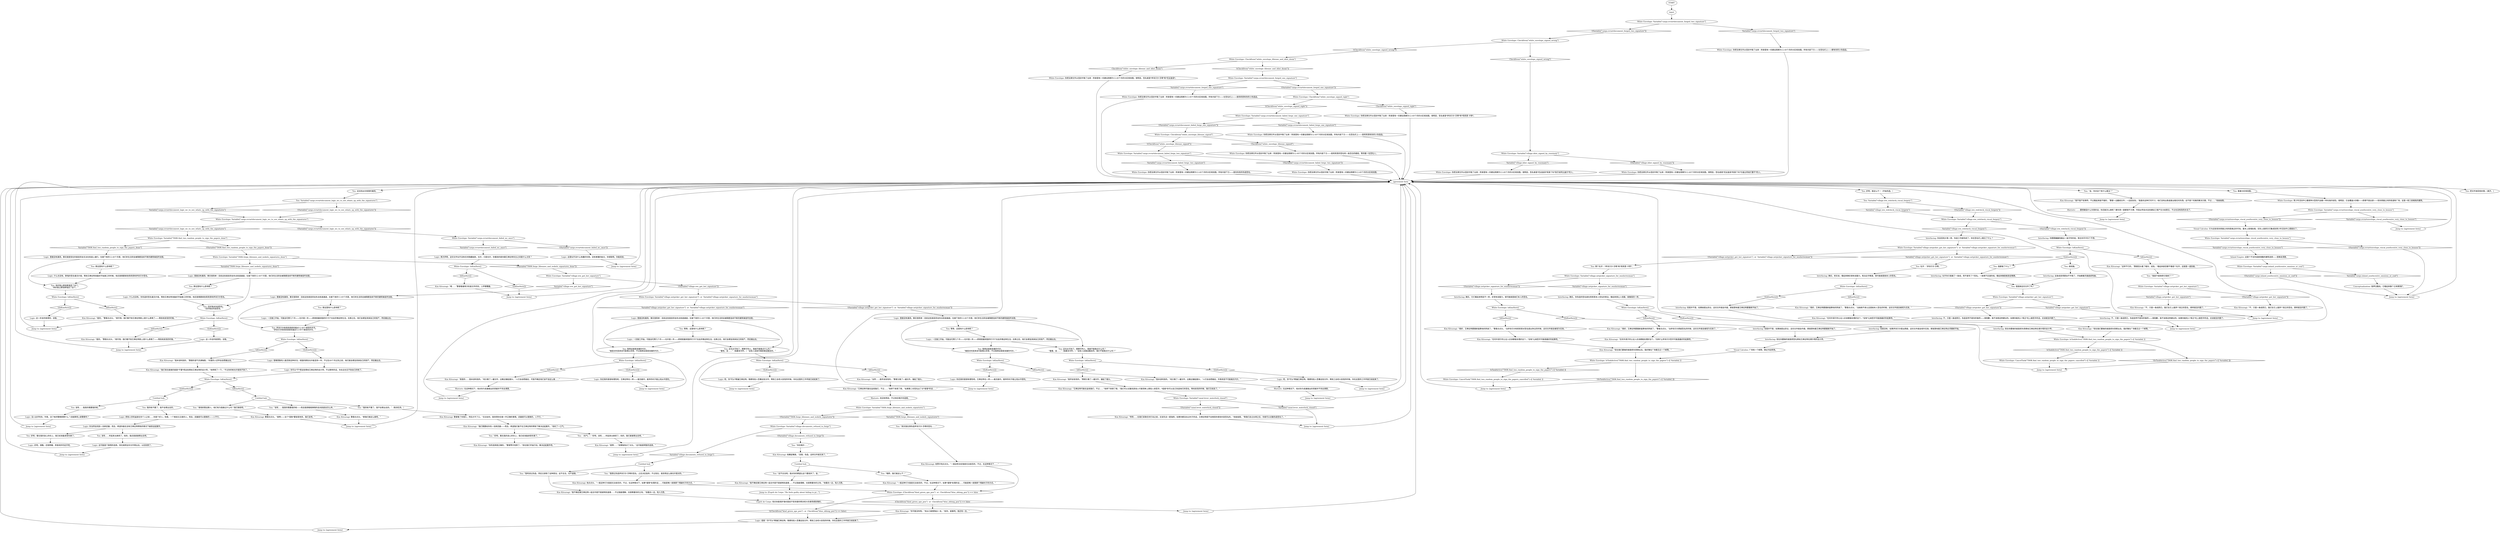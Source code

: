 # INVENTORY / DOCUMENTS
# Interaction with the documents Evrart asks you to sign.
# ==================================================
digraph G {
	  0 [label="START"];
	  1 [label="input"];
	  2 [label="Rhetoric: 他没有明说，不过他在暗示你造假。"];
	  3 [label="Rhetoric: 在这种情况下，他对你为发展做出的贡献并不完全满意。"];
	  4 [label="You: 设法找出交易里的漏洞。"];
	  5 [label="You: Variable[\"cargo.evrartdocument_logic_wc_to_see_whats_up_with_the_signatures\"]"];
	  6 [label="Variable[\"cargo.evrartdocument_logic_wc_to_see_whats_up_with_the_signatures\"]", shape=diamond];
	  7 [label="!(Variable[\"cargo.evrartdocument_logic_wc_to_see_whats_up_with_the_signatures\"])", shape=diamond];
	  8 [label="Kim Kitsuragi: “我本该料到的。”警督的语气充满悔意。“村里的人迟早会自愿搬出去。”"];
	  9 [label="You: 那这里有什么影响呢？"];
	  10 [label="Jump to: [agreement form]"];
	  11 [label="Logic: 你当然会找到一支新武器，而且，希望你能在没有艾弗拉特帮助的情况下破获这起案件。"];
	  12 [label="You: 等等，这里有什么影响呢？"];
	  13 [label="Jump to: [agreement form]"];
	  14 [label="Jump to: [agreement form]"];
	  15 [label="White Envelope: Variable[\"village.ww_redcheck_viscal_forgery\"]"];
	  16 [label="Variable[\"village.ww_redcheck_viscal_forgery\"]", shape=diamond];
	  17 [label="!(Variable[\"village.ww_redcheck_viscal_forgery\"])", shape=diamond];
	  18 [label="White Envelope: IsKimHere()"];
	  19 [label="IsKimHere()", shape=diamond];
	  20 [label="!(IsKimHere())", shape=diamond];
	  21 [label="Kim Kitsuragi: “是啊……”他懊恼地点了点头。“这可能是明智的选择。”"];
	  22 [label="Inland Empire: 这是个不吉利或者很酷的建筑选择——很难说清楚。"];
	  23 [label="You: 这也太可怕了。那群可怜人。我就不能做点什么吗？\n“看啦，金……”（指着复印件。）“这些人会因为噪音被迫搬走的。”"];
	  24 [label="Kim Kitsuragi: “我不确定跟艾弗拉特一起合作是不是就特别道德……不过我能理解，也很尊重你的立场。”他看向一边，陷入沉思。"];
	  25 [label="Interfacing: 现在你要做的就是把东西寄给艾弗拉特在德尔塔的会计师。"];
	  26 [label="White Envelope: CheckItem(\"white_envelope_lilienne_and_idiot_doom\")"];
	  27 [label="CheckItem(\"white_envelope_lilienne_and_idiot_doom\")", shape=diamond];
	  28 [label="!(CheckItem(\"white_envelope_lilienne_and_idiot_doom\"))", shape=diamond];
	  29 [label="White Envelope: 你把法律文件从信封中取了出来：附录里有一份建设周期为12-40个月的分区规划图。所有内容下方——是莉莉恩的签名和一条空白的细线，等待着一名签名人。"];
	  30 [label="White Envelope: 你把法律文件从信封中取了出来：附录里有一份建设周期为12-40个月的分区规划图。所有内容下方——是你失败的伪造签名。"];
	  31 [label="Logic: 呃，你*可以*欺骗艾弗拉特。随便找些人签署这些文件。等到工会老大发现的时候，你在这里的工作早就已经结束了。"];
	  32 [label="Logic: 什么也没有。醉鬼的签名毫无价值，等到艾弗拉特准备好开始施工的时候，他还是需要拿到莉莉恩和伊泽贝尔签名。"];
	  33 [label="Kim Kitsuragi: “我早该发现的。”警督又看了一遍文件，皱起了眉头。"];
	  34 [label="You: “谁他妈管这群人。他们有为我做过什么吗？我们继续吧。“"];
	  35 [label="White Envelope: IsKimHere()"];
	  36 [label="IsKimHere()", shape=diamond];
	  37 [label="!(IsKimHere())", shape=diamond];
	  38 [label="Kim Kitsuragi: “当然……我早该发现的。”警督又看了一遍文件，皱起了眉头。"];
	  39 [label="Logic: 你还真的是很有理性呢。艾弗拉特也一样——毫无疑问，废弃的村子能让他从中获利。"];
	  40 [label="White Envelope: Variable[\"cargo.evrartdocument_forged_two_signature\"]"];
	  41 [label="Variable[\"cargo.evrartdocument_forged_two_signature\"]", shape=diamond];
	  42 [label="!(Variable[\"cargo.evrartdocument_forged_two_signature\"])", shape=diamond];
	  43 [label="You: 名字：“伊泽贝尔·莎蒂。”"];
	  44 [label="You: “金，你对这个有什么看法？”"];
	  45 [label="White Envelope: IsKimHere()"];
	  46 [label="IsKimHere()", shape=diamond];
	  47 [label="!(IsKimHere())", shape=diamond];
	  48 [label="Kim Kitsuragi: “嗯……”警督看着再次检查文件的你，小声嘟囔着。"];
	  49 [label="Logic: 里面没有漏洞。事实很简单：目前这些居民将会失去街道通道，在接下来的12-40个月里，他们的生活将会被隔壁连续不断的建筑噪音所支配。"];
	  50 [label="Interfacing: 似乎你只是画了一条线，而不是写了个签名。一条微不足道的线。看起来像是痴呆症晚期。"];
	  51 [label="White Envelope: CancelTask(\"TASK.find_two_random_people_to_sign_the_papers_cancelled\")--[[ Variable[ ]]"];
	  52 [label="Kim Kitsuragi: “然而……在我们采取任何行动之前，应该先去一趟海岸。如果你都没去过村子的话，艾弗拉特是不会相信你拿到村民签名的。”他耸耸肩。“等我们走过水闸之后，你就可以试着伪造签名了。”"];
	  53 [label="Logic: 里面没有漏洞。事实很简单：目前这些居民将会失去街道通道，在接下来的12-40个月里，他们的生活将会被隔壁连续不断的建筑噪音所支配。"];
	  54 [label="Logic: 你还真的是很有理性呢。艾弗拉特也一样——毫无疑问，废弃的村子能让他从中获利。"];
	  55 [label="Logic: 或者！你*可以*欺骗艾弗拉特。随便找些人签署这些文件。等到工会老大发现的时候，你在这里的工作早就已经结束了。"];
	  56 [label="Jump to: [agreement form]"];
	  57 [label="You: 还好我会伪造签名。\n“还好我会伪造签名。”"];
	  58 [label="White Envelope: IsKimHere()"];
	  59 [label="IsKimHere()", shape=diamond];
	  60 [label="!(IsKimHere())", shape=diamond];
	  61 [label="You: “我是不是刚把它毁掉了？”"];
	  62 [label="Kim Kitsuragi: “我们需要给你找一支新武器——而且，希望我们能不在艾弗拉特的帮助下解决这起案件。”他叹了一口气。"];
	  63 [label="Kim Kitsuragi: “很好。艾弗拉特要重新盘算他的阴谋了。”警督点点头。“当伊泽贝尔质疑签名的时候，这份文件就会被视为无效了。”"];
	  64 [label="White Envelope: IsKimHere()"];
	  65 [label="IsKimHere()", shape=diamond];
	  66 [label="!(IsKimHere())", shape=diamond];
	  67 [label="Untitled hub"];
	  68 [label="Kim Kitsuragi: “我不确定跟艾弗拉特一起合作是不是就特别道德……不过我能理解，也很尊重你的立场。”他看向一边，陷入沉思。"];
	  69 [label="Jump to: [agreement form]"];
	  70 [label="White Envelope: CheckItem(\"white_envelope_signed_wrong\")"];
	  71 [label="CheckItem(\"white_envelope_signed_wrong\")", shape=diamond];
	  72 [label="!(CheckItem(\"white_envelope_signed_wrong\"))", shape=diamond];
	  73 [label="White Envelope: IsKimHere()"];
	  74 [label="IsKimHere()", shape=diamond];
	  75 [label="!(IsKimHere())", shape=diamond];
	  76 [label="Kim Kitsuragi: “很好。艾弗拉特要重新盘算他的阴谋了。”警督点点头。“当她绝不承认这是她本人签名的时候，这份文件就会被视为无效。”"];
	  77 [label="You: 我毁掉这份文件了吗？"];
	  78 [label="White Envelope: Variable[\"village.netpicker_got_her_signature\"]  or  Variable[\"village.netpicker_signature_for_washerwoman\"]"];
	  79 [label="Variable[\"village.netpicker_got_her_signature\"]  or  Variable[\"village.netpicker_signature_for_washerwoman\"]", shape=diamond];
	  80 [label="!(Variable[\"village.netpicker_got_her_signature\"]  or  Variable[\"village.netpicker_signature_for_washerwoman\"])", shape=diamond];
	  81 [label="You: 两个名字：*伊泽贝尔·莎蒂*和*莉莉恩·卡特*。"];
	  82 [label="Jump to: [agreement form]"];
	  83 [label="White Envelope: Variable[\"village.netpicker_got_her_signature\"]  or  Variable[\"village.netpicker_signature_for_washerwoman\"]"];
	  84 [label="Variable[\"village.netpicker_got_her_signature\"]  or  Variable[\"village.netpicker_signature_for_washerwoman\"]", shape=diamond];
	  85 [label="!(Variable[\"village.netpicker_got_her_signature\"]  or  Variable[\"village.netpicker_signature_for_washerwoman\"])", shape=diamond];
	  86 [label="White Envelope: Variable[\"TASK.forge_liliennes_and_isobels_signatures\"]"];
	  87 [label="Variable[\"TASK.forge_liliennes_and_isobels_signatures\"]", shape=diamond];
	  88 [label="!(Variable[\"TASK.forge_liliennes_and_isobels_signatures\"])", shape=diamond];
	  89 [label="Kim Kitsuragi: 他赞许地点点头。“一般这种决定我是无法容忍的，不过，在这种情况下……”"];
	  90 [label="You: 我想这就是发展的代价。\n“噪音对村民来说可能难以忍受，不过我想这就是发展的代价。”"];
	  91 [label="You: 好吧，就这么干！（开始伪造。）"];
	  92 [label="You: Variable[\"village.ww_redcheck_viscal_forgery\"]"];
	  93 [label="Variable[\"village.ww_redcheck_viscal_forgery\"]", shape=diamond];
	  94 [label="!(Variable[\"village.ww_redcheck_viscal_forgery\"])", shape=diamond];
	  95 [label="agreement form"];
	  96 [label="White Envelope: Variable[\"cargo.evrartdocument_logic_wc_to_see_whats_up_with_the_signatures\"]"];
	  97 [label="Variable[\"cargo.evrartdocument_logic_wc_to_see_whats_up_with_the_signatures\"]", shape=diamond];
	  98 [label="!(Variable[\"cargo.evrartdocument_logic_wc_to_see_whats_up_with_the_signatures\"])", shape=diamond];
	  99 [label="Jump to: [agreement form]"];
	  100 [label="White Envelope: Variable[\"TASK.forge_liliennes_and_isobels_signatures_done\"]"];
	  101 [label="Variable[\"TASK.forge_liliennes_and_isobels_signatures_done\"]", shape=diamond];
	  102 [label="!(Variable[\"TASK.forge_liliennes_and_isobels_signatures_done\"])", shape=diamond];
	  103 [label="Logic: 里面没有漏洞。事实很简单：目前这些居民将会失去街道通道，在接下来的12-40个月里，他们的生活将会被隔壁连续不断的建筑噪音所支配。"];
	  104 [label="Logic: 把他人的利益放在你个人之前……你是个好人，哈里。一个善良又正直的人。而且，武器是可以替换的——人不行。"];
	  105 [label="Jump to: [agreement form]"];
	  106 [label="Jump to: [agreement form]"];
	  107 [label="You: 好吧，看在我的良心的份上，我已经准备承受伤害了。"];
	  108 [label="White Envelope: Variable[\"cargo.evrartenvelope_viscal_youthcentre_very_close_to_houses\"]"];
	  109 [label="Variable[\"cargo.evrartenvelope_viscal_youthcentre_very_close_to_houses\"]", shape=diamond];
	  110 [label="!(Variable[\"cargo.evrartenvelope_viscal_youthcentre_very_close_to_houses\"])", shape=diamond];
	  111 [label="Jump to: [agreement form]"];
	  112 [label="White Envelope: Variable[\"cargo.evrartdocument_forged_one_signature\"]"];
	  113 [label="Variable[\"cargo.evrartdocument_forged_one_signature\"]", shape=diamond];
	  114 [label="!(Variable[\"cargo.evrartdocument_forged_one_signature\"])", shape=diamond];
	  115 [label="White Envelope: 你把法律文件从信封中取了出来：附录里有一份建设周期为12-40个月的分区规划图。很明显，签名者是*伊泽贝尔·莎蒂*和*厄运漩涡*。"];
	  116 [label="Jump to: [agreement form]"];
	  117 [label="You: 那这里有什么影响呢？"];
	  118 [label="Logic: 什么也没有。你伪造的签名毫无价值，等到艾弗拉特准备好开始施工的时候，他还是需要拿到莉莉恩和伊泽贝尔签名。"];
	  119 [label="White Envelope: IsKimHere()"];
	  120 [label="IsKimHere()", shape=diamond];
	  121 [label="!(IsKimHere())", shape=diamond];
	  122 [label="Logic: 没人会评判你。毕竟，没了枪的警察那算什么？还能算得上是警察吗？"];
	  123 [label="Interfacing: 但是并不是，如果她提出异议，这份文件就会作废。那就意味着艾弗拉特要重新开始了。"];
	  124 [label="Interfacing: 不，只是一条线而已。伪造显然不是你的强项——很抱歉，我不该提这种建议的。如果你能找人*真正*在上面签字的话，应该就没问题了。"];
	  125 [label="Rhetoric: ……要想建造什么东西的话，你还能怎么做呢？建东西一直都很不方便，市民必然会对这些建设工程产生分歧意见，不过也没有别的办法了。"];
	  126 [label="Logic: 这可能是个聪明的选择。现在就把这份文件寄出去，以后别想了。"];
	  127 [label="Jump to: [agreement form]"];
	  128 [label="White Envelope: Variable[\"village.netpicker_signature_for_washerwoman\"]"];
	  129 [label="Variable[\"village.netpicker_signature_for_washerwoman\"]", shape=diamond];
	  130 [label="!(Variable[\"village.netpicker_signature_for_washerwoman\"])", shape=diamond];
	  131 [label="You: “我想过伪造伊泽贝尔·莎蒂的签名，之后决定放弃。不过现在，我觉得这么做也许是对的。”"];
	  132 [label="Untitled hub"];
	  133 [label="Esprit de Corps: 他对未能保护渔村居民不受贪婪的帮派老大伤害而感到愧疚。"];
	  134 [label="White Envelope: 你把法律文件从信封中取了出来：附录里有一份建设周期为12-40个月的分区规划图。很明显，签名者是*厄运漩涡*和某个叫*尔盖比阿给打要不*的人。"];
	  135 [label="You: 我都做了什么？"];
	  136 [label="Kim Kitsuragi: “任何半调子的公证人应该都能处理好这个。*没有*让她签字可能是最好的结果吧。”"];
	  137 [label="Jump to: [agreement form]"];
	  138 [label="Jump to: [agreement form]"];
	  139 [label="Visual Calculus: 广场有一个邮筒，靠近书店转角。"];
	  140 [label="Kim Kitsuragi: “现在我们要做的就是把东西寄出去。我好像在广场看见过一个邮筒。”"];
	  141 [label="White Envelope: CancelTask(\"TASK.find_two_random_people_to_sign_the_papers_cancelled\")--[[ Variable[ ]]"];
	  142 [label="White Envelope: 你把法律文件从信封中取了出来：附录里有一份建设周期为12-40个月的分区规划图。"];
	  143 [label="Interfacing: 你自信地大笔一挥，伪造工作就完成了。你在签名栏上看见了什么？"];
	  144 [label="Jump to: [agreement form]"];
	  145 [label="Logic: 一旦施工开始，可能会花费几个月——也许是一年——即使是最顽固的钉子户也会厌倦这种生活。在那之后，他们会便宜卖掉自己的财产，然后搬出去。"];
	  146 [label="Logic: 呃，你*可以*欺骗艾弗拉特。随便找些人签署这些文件。等到工会老大发现的时候，你在这里的工作早就已经结束了。"];
	  147 [label="Kim Kitsuragi: 警督点点头。“是啊——当个*混账*要容易地多。我们走吧。”"];
	  148 [label="Interfacing: 确实。你伪造的签名就在莉莉恩本人签名的旁边，看起来很让人信服，就像真的一样。"];
	  149 [label="Kim Kitsuragi: 他撅起嘴唇。“没错，伪造。这样文件就无效了。”"];
	  150 [label="Kim Kitsuragi: “你可能没有笔。”他从口袋里掏出一支。“给你，留着吧。我还有一支。”"];
	  151 [label="You: “哦耶，我们就这么干！”"];
	  152 [label="White Envelope: 你把法律文件从信封中取了出来：附录里有一份建设周期为12-40个月的分区规划图。很明显，签名者是*伊泽贝尔·莎蒂*和*莉莉恩·卡特*。"];
	  153 [label="White Envelope: Variable[\"cargo.evrartdocument_failed_forge_two_signature\"]"];
	  154 [label="Variable[\"cargo.evrartdocument_failed_forge_two_signature\"]", shape=diamond];
	  155 [label="!(Variable[\"cargo.evrartdocument_failed_forge_two_signature\"])", shape=diamond];
	  156 [label="Logic: 里面没有漏洞。事实就是现在的居民将会无法在街道上通行。在接下来的12-40个月里，他们的生活将会被隔壁连续不断的建筑噪音所支配。"];
	  157 [label="You: 幸好我让那些醉鬼签了这个。\n“幸好我让那些醉鬼签了这个。”"];
	  158 [label="Logic: 这一步走的很漂亮，没错。"];
	  159 [label="You: 伊泽贝尔和莉莉恩即将面对12-40个艰苦的岁月。\n“伊泽贝尔和莉莉恩即将面对12-40个艰苦的岁月。”"];
	  160 [label="Jump to: [agreement form]"];
	  161 [label="Interfacing: 但是没有，如果伊泽贝尔提出质疑，这份文件就会视作无效。那就意味着艾弗拉特必须重新开始。"];
	  162 [label="Kim Kitsuragi: “艾弗拉特可能在监视我们，不过……”他停下来想了想。“如果第二份签名出了点*差错*的话……”"];
	  163 [label="You: “这不合法吧。我对你的期望比这个要高多了，金。”"];
	  164 [label="White Envelope: IsKimHere()"];
	  165 [label="IsKimHere()", shape=diamond];
	  166 [label="!(IsKimHere())", shape=diamond];
	  167 [label="White Envelope: 你把法律文件从信封中取了出来：附录里有一份建设周期为12-40个月的分区规划图。所有内容下方——在签名栏上——都有你的小伪造品。"];
	  168 [label="White Envelope: 你把法律文件从信封中取了出来：附录里有一份建设周期为12-40个月的分区规划图。所有内容下方——在签名栏上——是莉莉恩和你的小伪造品。"];
	  169 [label="Visual Calculus: 它与这些现存房屋之间的距离近的可怕。基本上是墙贴墙，实际上是把它们集成到青少年活动中心里面去了。"];
	  170 [label="Logic: 再次声明，这份文件似乎没有任何隐藏条款。也许，只是也许，你看到的是你跟艾弗拉特先生之间是什么关系？"];
	  171 [label="White Envelope: Variable[\"village.ww_got_her_signature\"]"];
	  172 [label="Variable[\"village.ww_got_her_signature\"]", shape=diamond];
	  173 [label="!(Variable[\"village.ww_got_her_signature\"])", shape=diamond];
	  174 [label="Logic: 里面没有漏洞。事实很简单：目前这些居民将会失去街道通道，在接下来的12-40个月里，他们的生活将会被隔壁连续不断的建筑噪音所支配。"];
	  175 [label="Untitled hub"];
	  176 [label="Kim Kitsuragi: 警督看了你很久，然后才开了口。“无论如何，我觉得你在做一件正确的事情。武器是可以替换的。人不行。”"];
	  177 [label="Kim Kitsuragi: 警督点点头。“那我们就这么做吧。”"];
	  178 [label="Kim Kitsuragi: “这样不行的，”警督回头看了看你，说到。“看起来甚至都不像是个名字。这就是一道刮痕。”"];
	  179 [label="You: 该死……听起来太麻烦了。妈的，我还是直接寄出去吧。"];
	  180 [label="Jump to: [Esprit de Corps: \"He feels guilty about failing to pr...\"]"];
	  181 [label="White Envelope: Variable[\"canal.lever_waterlock_closed\"]"];
	  182 [label="Variable[\"canal.lever_waterlock_closed\"]", shape=diamond];
	  183 [label="!(Variable[\"canal.lever_waterlock_closed\"])", shape=diamond];
	  184 [label="White Envelope: IsKimHere()"];
	  185 [label="IsKimHere()", shape=diamond];
	  186 [label="!(IsKimHere())", shape=diamond];
	  187 [label="You: “我考虑过伪造，然后又排除了这种想法。这不合法，也不道德。”"];
	  188 [label="White Envelope: CheckItem(\"white_envelope_signed_right\")"];
	  189 [label="CheckItem(\"white_envelope_signed_right\")", shape=diamond];
	  190 [label="!(CheckItem(\"white_envelope_signed_right\"))", shape=diamond];
	  191 [label="You: 看着分区规划图。"];
	  193 [label="White Envelope: 青少年活动中心像某种大型现代战舰一样向海洋进犯。很明显，它会覆盖大多数——即便不是全部——现存房屋之间的街道和广场。这是一栋三层楼高的建筑。"];
	  194 [label="Kim Kitsuragi: “是的。”警督点点头。“很可惜，我们看不到艾弗拉特脸上是什么表情了——等到他发现的时候。”"];
	  195 [label="Jump to: [agreement form]"];
	  196 [label="You: 这也太可怕了。那群可怜人。我就不能做点什么吗？\n“看看，金……”（指着复印件。）“这些人会被迫搬走的。我们不能做点什么吗？”"];
	  197 [label="White Envelope: Variable[\"cargo.evrartenvelope_viscal_youthcentre_very_close_to_houses\"]"];
	  198 [label="Variable[\"cargo.evrartenvelope_viscal_youthcentre_very_close_to_houses\"]", shape=diamond];
	  199 [label="!(Variable[\"cargo.evrartenvelope_viscal_youthcentre_very_close_to_houses\"])", shape=diamond];
	  200 [label="Kim Kitsuragi: “现在我们要做的就是把东西寄出去。我好像在广场看见过一个邮筒。”"];
	  201 [label="Kim Kitsuragi: “任何半调子的公证人应该都能处理好这个。*没有*让伊泽贝尔签字可能是最好的结果吧。”"];
	  202 [label="White Envelope: IsKimHere()"];
	  203 [label="IsKimHere()", shape=diamond];
	  204 [label="!(IsKimHere())", shape=diamond];
	  205 [label="Jump to: [agreement form]"];
	  206 [label="Kim Kitsuragi: “你的选择是正确的。”警督赞许地笑了。“现在我们开始行动，解决这起案件吧。”"];
	  207 [label="Interfacing: 确实。它们看起来明显不一样，非常有说服力。很可能就是她们本人的签名。"];
	  208 [label="Kim Kitsuragi: “很好。艾弗拉特要重新盘算他的阴谋了。”警督点点头。“当伊泽贝尔和莉莉恩对签名提出争议的时候，这份文件就会被视为无效。”"];
	  209 [label="White Envelope: (CheckItem(\"kind_green_ape_pen\")  or  CheckItem(\"blue_oblong_pen\")) == false"];
	  210 [label="(CheckItem(\"kind_green_ape_pen\")  or  CheckItem(\"blue_oblong_pen\")) == false", shape=diamond];
	  211 [label="!((CheckItem(\"kind_green_ape_pen\")  or  CheckItem(\"blue_oblong_pen\")) == false)", shape=diamond];
	  212 [label="Kim Kitsuragi: “不，只是一条线而已。我们在它上面弄个真正的签名，那样就没问题了。”"];
	  213 [label="Rhetoric: 在这种情况下，他对你为发展做出的贡献并不完全满意。"];
	  214 [label="Jump to: [agreement form]"];
	  215 [label="Interfacing: 你颤颤巍巍地画出一条可怜的线，笔在你手中抖个不停。"];
	  216 [label="Logic: 这里似乎没什么有趣的东西。没有难懂的条文。你很聪明。你能阅读。"];
	  217 [label="You: 那这里有什么影响呢？"];
	  218 [label="Jump to: [agreement form]"];
	  219 [label="You: （叹气。）“好吧，该死……听起来太麻烦了。妈的，我们直接寄出去吧。”"];
	  220 [label="Logic: 一旦施工开始，可能会花费几个月——也许是一年——即使是最顽固的钉子户也会厌倦这种生活。在那之后，他们会便宜卖掉自己的财产，然后搬出去。"];
	  221 [label="White Envelope: Variable[\"village.documents_refused_to_forge\"]"];
	  222 [label="Variable[\"village.documents_refused_to_forge\"]", shape=diamond];
	  223 [label="!(Variable[\"village.documents_refused_to_forge\"])", shape=diamond];
	  224 [label="White Envelope: Variable[\"cargo.evrartdocument_failed_forge_one_signature\"]"];
	  225 [label="Variable[\"cargo.evrartdocument_failed_forge_one_signature\"]", shape=diamond];
	  226 [label="!(Variable[\"cargo.evrartdocument_failed_forge_one_signature\"])", shape=diamond];
	  227 [label="White Envelope: Variable[\"village.netpicker_got_her_signature\"]"];
	  228 [label="Variable[\"village.netpicker_got_her_signature\"]", shape=diamond];
	  229 [label="!(Variable[\"village.netpicker_got_her_signature\"])", shape=diamond];
	  230 [label="Logic: 很难想象有人能忍耐这种状况。顽固的那些也许能坚持一年，不过在40个月过完之前，他们就会便宜卖掉自己的财产，然后搬出去。"];
	  231 [label="Untitled hub"];
	  232 [label="Interfacing: 确实。老实说，看起来确实很有说服力。笔法近乎精湛。很可能就是她本人的签名。"];
	  233 [label="You: “好吧，看在我的良心的份上，我已经准备承受伤害了。”"];
	  234 [label="Jump to: [agreement form]"];
	  235 [label="White Envelope: Variable[\"cargo.inland_youthcentre_omnious_or_cool\"]"];
	  236 [label="Variable[\"cargo.inland_youthcentre_omnious_or_cool\"]", shape=diamond];
	  237 [label="!(Variable[\"cargo.inland_youthcentre_omnious_or_cool\"])", shape=diamond];
	  238 [label="Kim Kitsuragi: “任何半调子的公证人应该都能处理好这个。*没有*让她签字可能是最好的结果吧。”"];
	  239 [label="Kim Kitsuragi: “我本该料到的。”他又看了一遍文件，边看边皱起眉头。“人们会自愿搬走。毕竟改变不可能毫无代价。”"];
	  240 [label="You: 我想这就是发展的代价。\n“噪音对村民来说可能难以忍受，不过我想这就是发展的代价。”"];
	  241 [label="White Envelope: Variable[\"village.idiot_signed_by_rosemary\"]"];
	  242 [label="Variable[\"village.idiot_signed_by_rosemary\"]", shape=diamond];
	  243 [label="!(Variable[\"village.idiot_signed_by_rosemary\"])", shape=diamond];
	  244 [label="White Envelope: 你把法律文件从信封中取了出来：附录里有一份建设周期为12-40个月的分区规划图。很明显，签名者是*厄运漩涡*和某个叫*别打给阿比盖尔*的人。"];
	  245 [label="Kim Kitsuragi: “我不是产权律师，不过看起来挺不错的，”警督一边翻阅文件，一边回复到。“我喜欢这种打印尺寸。他们没有出售或者出租任何东西。这不是个完美的解决方案，不过……”他耸耸肩。"];
	  246 [label="Logic: 一旦施工开始，可能会花费几个月——也许是一年——即使是最顽固的钉子户也会厌倦这种生活。在那之后，他们会便宜卖掉自己的财产，然后搬出去。"];
	  247 [label="Logic: 你可以*不*把这些寄给艾弗拉特的会计师。不过那样的话，你永远也见不到自己的枪了。"];
	  248 [label="Kim Kitsuragi: “不，只是一条线而已。我们在它上面弄个真正的签名，那样就没问题了。”"];
	  249 [label="Interfacing: 这条线变得更加不平稳了，开始朝着页面底部弯曲。"];
	  250 [label="Jump to: [agreement form]"];
	  251 [label="Interfacing: 现在你要做的就是把签名寄给艾弗拉特在德尔塔的会计师。"];
	  252 [label="Interfacing: 但是并不是，如果她提出异议，这份文件就会作废。那就意味着艾弗拉特要重新开始了。"];
	  253 [label="You: “你在暗示……”"];
	  254 [label="You: “其实我在想伪造伊泽贝尔·莎蒂的签名……”"];
	  255 [label="Kim Kitsuragi: 他点点头。“一般这种行为我是无法容忍的，不过，在这种情况下，如果*谨慎*处理的话……可能是唯一拯救那个残破村子的方式。”"];
	  256 [label="Kim Kitsuragi: “一般这种行为我是无法容忍的，不过，在这种情况下，如果*谨慎*处理的话……可能是唯一拯救那个残破村子的方式。”"];
	  257 [label="White Envelope: CheckItem(\"white_envelope_lilienne_signed\")"];
	  258 [label="CheckItem(\"white_envelope_lilienne_signed\")", shape=diamond];
	  259 [label="!(CheckItem(\"white_envelope_lilienne_signed\"))", shape=diamond];
	  260 [label="White Envelope: IsKimHere()"];
	  261 [label="IsKimHere()", shape=diamond];
	  262 [label="!(IsKimHere())", shape=diamond];
	  263 [label="White Envelope: Variable[\"cargo.evrartdocument_failed_wc_once\"]"];
	  264 [label="Variable[\"cargo.evrartdocument_failed_wc_once\"]", shape=diamond];
	  265 [label="!(Variable[\"cargo.evrartdocument_failed_wc_once\"])", shape=diamond];
	  266 [label="White Envelope: IsKimHere()"];
	  267 [label="IsKimHere()", shape=diamond];
	  268 [label="!(IsKimHere())", shape=diamond];
	  269 [label="Logic: 这一步走的很漂亮，没错。"];
	  270 [label="Kim Kitsuragi: “我们现在能做的就是*不要*把这些寄给艾弗拉特的会计师。”他停顿了一下。“不过你的枪也许就找不到了。”"];
	  271 [label="White Envelope: IsTaskActive(\"TASK.find_two_random_people_to_sign_the_papers\")--[[ Variable[ ]]"];
	  272 [label="IsTaskActive(\"TASK.find_two_random_people_to_sign_the_papers\")--[[ Variable[ ]]", shape=diamond];
	  273 [label="!(IsTaskActive(\"TASK.find_two_random_people_to_sign_the_papers\")--[[ Variable[ ]])", shape=diamond];
	  274 [label="White Envelope: 你把法律文件从信封中取了出来：附录里有一份建设周期为12-40个月的分区规划图。所有内容下方——在签名栏上——是莉莉恩和你的小伪造品。"];
	  275 [label="Kim Kitsuragi: “真是的……我本该料到的。”他又看了一遍文件，边看边皱起眉头。“人们会自愿搬走。可我不确定他们该不该这么做……”"];
	  276 [label="You: 把文件放回信封里。[离开。]"];
	  277 [label="White Envelope: Variable[\"TASK.find_two_random_people_to_sign_the_papers_done\"]"];
	  278 [label="Variable[\"TASK.find_two_random_people_to_sign_the_papers_done\"]", shape=diamond];
	  279 [label="!(Variable[\"TASK.find_two_random_people_to_sign_the_papers_done\"])", shape=diamond];
	  280 [label="You: 等等，这里有什么影响呢？"];
	  281 [label="You: “我的枪不要了。我不会寄出去的。”（取消任务。）"];
	  282 [label="You: “该死……我真的需要我的枪——而且我想看看事情的走向到底会怎么样。”"];
	  283 [label="You: 我的枪不要了。我不会寄出去的。"];
	  284 [label="White Envelope: IsKimHere()"];
	  285 [label="IsKimHere()", shape=diamond];
	  286 [label="!(IsKimHere())", shape=diamond];
	  287 [label="Conceptualization: 我押注酷炫。它看起来像个立体黄铁矿。"];
	  288 [label="Jump to: [agreement form]"];
	  289 [label="Logic: 好吧。很酷。还很荣耀。昂首阔步的走开吧。"];
	  290 [label="White Envelope: IsTaskActive(\"TASK.find_two_random_people_to_sign_the_papers\")--[[ Variable[ ]]"];
	  291 [label="IsTaskActive(\"TASK.find_two_random_people_to_sign_the_papers\")--[[ Variable[ ]]", shape=diamond];
	  292 [label="!(IsTaskActive(\"TASK.find_two_random_people_to_sign_the_papers\")--[[ Variable[ ]])", shape=diamond];
	  293 [label="White Envelope: Variable[\"village.netpicker_got_her_signature\"]"];
	  294 [label="Variable[\"village.netpicker_got_her_signature\"]", shape=diamond];
	  295 [label="!(Variable[\"village.netpicker_got_her_signature\"])", shape=diamond];
	  296 [label="Interfacing: 不，只是一条线而已。伪造显然不是你的强项——很抱歉，我不该提这种建议的。如果你能找人*真正*在上面签字的话，应该就没问题了。"];
	  297 [label="Kim Kitsuragi: “艾弗拉特可能在监视我们，不过……”他停下来想了想。“我们可以试着找其他人代替清单上那些人来签字。*或者*你可以自己伪造他们的签名。等他发现的时候，我们已经走了。”"];
	  298 [label="Kim Kitsuragi: “是的。”警督点点头。“很可惜，我们看不到艾弗拉特脸上是什么表情了——等到他发现的时候。”"];
	  299 [label="You: 该死……我真的需要我的枪。"];
	  300 [label="You: 继续画。"];
	  301 [label="Jump to: [agreement form]"];
	  0 -> 1
	  1 -> 40
	  2 -> 86
	  3 -> 127
	  4 -> 5
	  5 -> 6
	  5 -> 7
	  6 -> 96
	  7 -> 96
	  8 -> 270
	  9 -> 246
	  10 -> 95
	  11 -> 107
	  11 -> 179
	  12 -> 220
	  13 -> 95
	  14 -> 95
	  15 -> 16
	  15 -> 17
	  16 -> 143
	  17 -> 215
	  18 -> 19
	  18 -> 20
	  19 -> 8
	  20 -> 230
	  21 -> 234
	  22 -> 235
	  23 -> 64
	  24 -> 180
	  25 -> 290
	  26 -> 27
	  26 -> 28
	  27 -> 115
	  28 -> 112
	  29 -> 95
	  30 -> 95
	  31 -> 13
	  32 -> 157
	  33 -> 297
	  34 -> 147
	  35 -> 36
	  35 -> 37
	  36 -> 208
	  37 -> 252
	  38 -> 162
	  39 -> 160
	  40 -> 41
	  40 -> 42
	  41 -> 167
	  42 -> 70
	  43 -> 232
	  44 -> 245
	  45 -> 46
	  45 -> 47
	  46 -> 194
	  47 -> 158
	  48 -> 144
	  49 -> 280
	  49 -> 90
	  49 -> 196
	  50 -> 77
	  51 -> 138
	  52 -> 82
	  53 -> 240
	  53 -> 12
	  53 -> 23
	  54 -> 301
	  55 -> 214
	  56 -> 95
	  57 -> 73
	  58 -> 59
	  58 -> 60
	  59 -> 178
	  60 -> 300
	  60 -> 135
	  61 -> 293
	  62 -> 233
	  62 -> 219
	  63 -> 201
	  64 -> 65
	  64 -> 66
	  65 -> 38
	  66 -> 31
	  67 -> 131
	  67 -> 187
	  68 -> 133
	  69 -> 95
	  70 -> 72
	  70 -> 71
	  71 -> 241
	  72 -> 26
	  73 -> 74
	  73 -> 75
	  74 -> 298
	  75 -> 269
	  76 -> 136
	  77 -> 227
	  78 -> 80
	  78 -> 79
	  79 -> 43
	  80 -> 81
	  81 -> 128
	  82 -> 95
	  83 -> 84
	  83 -> 85
	  84 -> 53
	  85 -> 49
	  86 -> 88
	  86 -> 87
	  87 -> 254
	  88 -> 221
	  89 -> 209
	  90 -> 164
	  91 -> 92
	  92 -> 93
	  92 -> 94
	  93 -> 15
	  94 -> 15
	  95 -> 4
	  95 -> 44
	  95 -> 276
	  95 -> 91
	  95 -> 191
	  96 -> 97
	  96 -> 98
	  97 -> 277
	  98 -> 263
	  99 -> 95
	  100 -> 101
	  100 -> 102
	  101 -> 174
	  102 -> 171
	  103 -> 9
	  103 -> 159
	  104 -> 11
	  105 -> 95
	  106 -> 95
	  107 -> 289
	  108 -> 109
	  108 -> 110
	  109 -> 111
	  110 -> 169
	  111 -> 95
	  112 -> 113
	  112 -> 114
	  113 -> 274
	  114 -> 188
	  115 -> 95
	  116 -> 95
	  117 -> 118
	  118 -> 57
	  119 -> 120
	  119 -> 121
	  120 -> 231
	  121 -> 175
	  122 -> 10
	  123 -> 25
	  124 -> 105
	  125 -> 116
	  126 -> 288
	  127 -> 95
	  128 -> 129
	  128 -> 130
	  129 -> 148
	  130 -> 207
	  131 -> 255
	  132 -> 163
	  132 -> 151
	  133 -> 137
	  134 -> 95
	  135 -> 50
	  136 -> 140
	  137 -> 95
	  138 -> 95
	  139 -> 271
	  140 -> 290
	  141 -> 69
	  142 -> 95
	  143 -> 78
	  144 -> 95
	  145 -> 90
	  145 -> 196
	  146 -> 56
	  147 -> 205
	  148 -> 184
	  149 -> 132
	  150 -> 55
	  151 -> 256
	  152 -> 95
	  153 -> 154
	  153 -> 155
	  154 -> 30
	  155 -> 142
	  156 -> 217
	  156 -> 157
	  157 -> 45
	  158 -> 195
	  159 -> 18
	  160 -> 95
	  161 -> 251
	  162 -> 2
	  163 -> 24
	  164 -> 165
	  164 -> 166
	  165 -> 239
	  166 -> 54
	  167 -> 95
	  168 -> 95
	  169 -> 197
	  170 -> 266
	  171 -> 172
	  171 -> 173
	  172 -> 103
	  173 -> 83
	  174 -> 57
	  174 -> 117
	  175 -> 283
	  175 -> 299
	  176 -> 62
	  177 -> 205
	  178 -> 61
	  179 -> 126
	  180 -> 133
	  181 -> 182
	  181 -> 183
	  182 -> 82
	  183 -> 52
	  184 -> 185
	  184 -> 186
	  185 -> 63
	  186 -> 161
	  187 -> 68
	  188 -> 189
	  188 -> 190
	  189 -> 152
	  190 -> 224
	  191 -> 193
	  193 -> 108
	  194 -> 195
	  195 -> 95
	  196 -> 202
	  197 -> 198
	  197 -> 199
	  198 -> 22
	  199 -> 106
	  200 -> 271
	  201 -> 200
	  202 -> 203
	  202 -> 204
	  203 -> 33
	  204 -> 146
	  205 -> 95
	  207 -> 35
	  208 -> 238
	  209 -> 210
	  209 -> 211
	  210 -> 150
	  211 -> 55
	  212 -> 250
	  213 -> 14
	  214 -> 95
	  215 -> 58
	  216 -> 99
	  217 -> 32
	  218 -> 95
	  219 -> 21
	  220 -> 240
	  220 -> 23
	  221 -> 222
	  221 -> 223
	  222 -> 67
	  223 -> 253
	  224 -> 225
	  224 -> 226
	  225 -> 168
	  226 -> 257
	  227 -> 228
	  227 -> 229
	  228 -> 296
	  229 -> 124
	  230 -> 247
	  231 -> 281
	  231 -> 282
	  231 -> 34
	  232 -> 284
	  233 -> 206
	  234 -> 95
	  235 -> 236
	  235 -> 237
	  236 -> 287
	  237 -> 106
	  238 -> 200
	  239 -> 3
	  240 -> 260
	  241 -> 242
	  241 -> 243
	  242 -> 244
	  243 -> 134
	  244 -> 95
	  245 -> 125
	  246 -> 159
	  247 -> 119
	  248 -> 250
	  249 -> 77
	  250 -> 95
	  251 -> 139
	  252 -> 251
	  253 -> 149
	  254 -> 89
	  255 -> 209
	  256 -> 209
	  257 -> 258
	  257 -> 259
	  258 -> 29
	  259 -> 153
	  260 -> 261
	  260 -> 262
	  261 -> 275
	  262 -> 39
	  263 -> 264
	  263 -> 265
	  264 -> 170
	  265 -> 216
	  266 -> 267
	  266 -> 268
	  267 -> 48
	  268 -> 144
	  269 -> 218
	  270 -> 119
	  271 -> 272
	  271 -> 273
	  272 -> 51
	  273 -> 138
	  274 -> 95
	  275 -> 213
	  277 -> 278
	  277 -> 279
	  278 -> 156
	  279 -> 100
	  280 -> 145
	  281 -> 176
	  282 -> 177
	  283 -> 104
	  284 -> 285
	  284 -> 286
	  285 -> 76
	  286 -> 123
	  287 -> 106
	  288 -> 95
	  290 -> 291
	  290 -> 292
	  291 -> 141
	  292 -> 69
	  293 -> 294
	  293 -> 295
	  294 -> 212
	  295 -> 248
	  296 -> 105
	  297 -> 181
	  298 -> 218
	  299 -> 122
	  300 -> 249
	  301 -> 95
}

